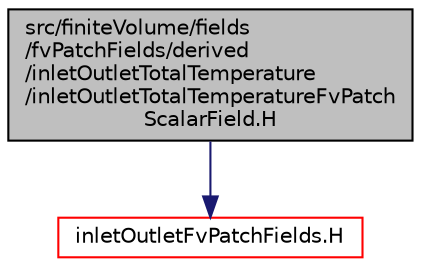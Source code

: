 digraph "src/finiteVolume/fields/fvPatchFields/derived/inletOutletTotalTemperature/inletOutletTotalTemperatureFvPatchScalarField.H"
{
  bgcolor="transparent";
  edge [fontname="Helvetica",fontsize="10",labelfontname="Helvetica",labelfontsize="10"];
  node [fontname="Helvetica",fontsize="10",shape=record];
  Node1 [label="src/finiteVolume/fields\l/fvPatchFields/derived\l/inletOutletTotalTemperature\l/inletOutletTotalTemperatureFvPatch\lScalarField.H",height=0.2,width=0.4,color="black", fillcolor="grey75", style="filled", fontcolor="black"];
  Node1 -> Node2 [color="midnightblue",fontsize="10",style="solid",fontname="Helvetica"];
  Node2 [label="inletOutletFvPatchFields.H",height=0.2,width=0.4,color="red",URL="$a05509.html"];
}
